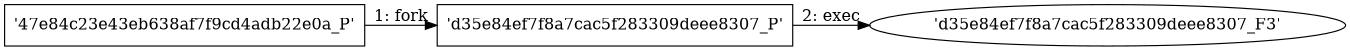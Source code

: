 digraph "D:\Learning\Paper\apt\基于CTI的攻击预警\Dataset\攻击图\ASGfromALLCTI\Vulnerability Spotlight Multiple vulnerabilities in NVIDIA Windows GPU Display Driver, VMware ESXi, Workstation and Fusion.dot" {
rankdir="LR"
size="9"
fixedsize="false"
splines="true"
nodesep=0.3
ranksep=0
fontsize=10
overlap="scalexy"
engine= "neato"
	"'47e84c23e43eb638af7f9cd4adb22e0a_P'" [node_type=Process shape=box]
	"'d35e84ef7f8a7cac5f283309deee8307_P'" [node_type=Process shape=box]
	"'47e84c23e43eb638af7f9cd4adb22e0a_P'" -> "'d35e84ef7f8a7cac5f283309deee8307_P'" [label="1: fork"]
	"'d35e84ef7f8a7cac5f283309deee8307_P'" [node_type=Process shape=box]
	"'d35e84ef7f8a7cac5f283309deee8307_F3'" [node_type=File shape=ellipse]
	"'d35e84ef7f8a7cac5f283309deee8307_P'" -> "'d35e84ef7f8a7cac5f283309deee8307_F3'" [label="2: exec"]
}
